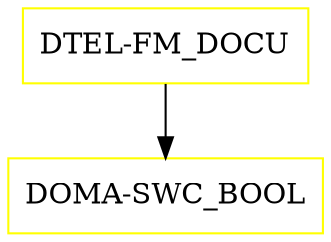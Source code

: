 digraph G {
  "DTEL-FM_DOCU" [shape=box,color=yellow];
  "DOMA-SWC_BOOL" [shape=box,color=yellow,URL="./DOMA_SWC_BOOL.html"];
  "DTEL-FM_DOCU" -> "DOMA-SWC_BOOL";
}
